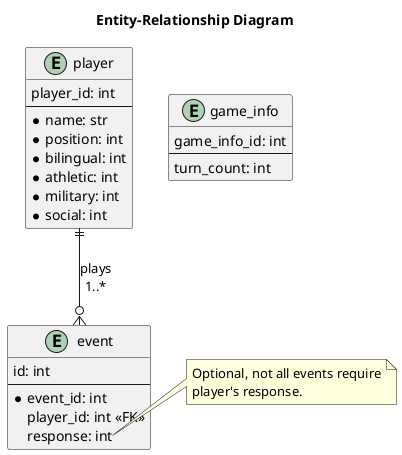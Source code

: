 ' help from https://jassielof.github.io/ERAssistantPlantUML/
@startuml Database

title "Entity-Relationship Diagram"

' an entry in the table `Players`
entity player {
    player_id: int
    --
    *name: str
    *position: int
    *bilingual: int
    *athletic: int
    *military: int
    *social: int
}

' an entry in the table `Events`
' each entry is added when a player completes an event during the game
entity event {
    id: int
    --
    *event_id: int
    player_id: int <<FK>>
    response: int
}
note right of event::response
Optional, not all events require
player's response.
end note

player ||--o{ event: plays\n1..*


' an entry in the table `GameInfo`
' this stores other miscellaneous game info of `GameManager`
' Ideally keep overwriting one row to only store the most recent game state.
entity game_info {
    game_info_id: int
    --
    turn_count: int
}

@enduml